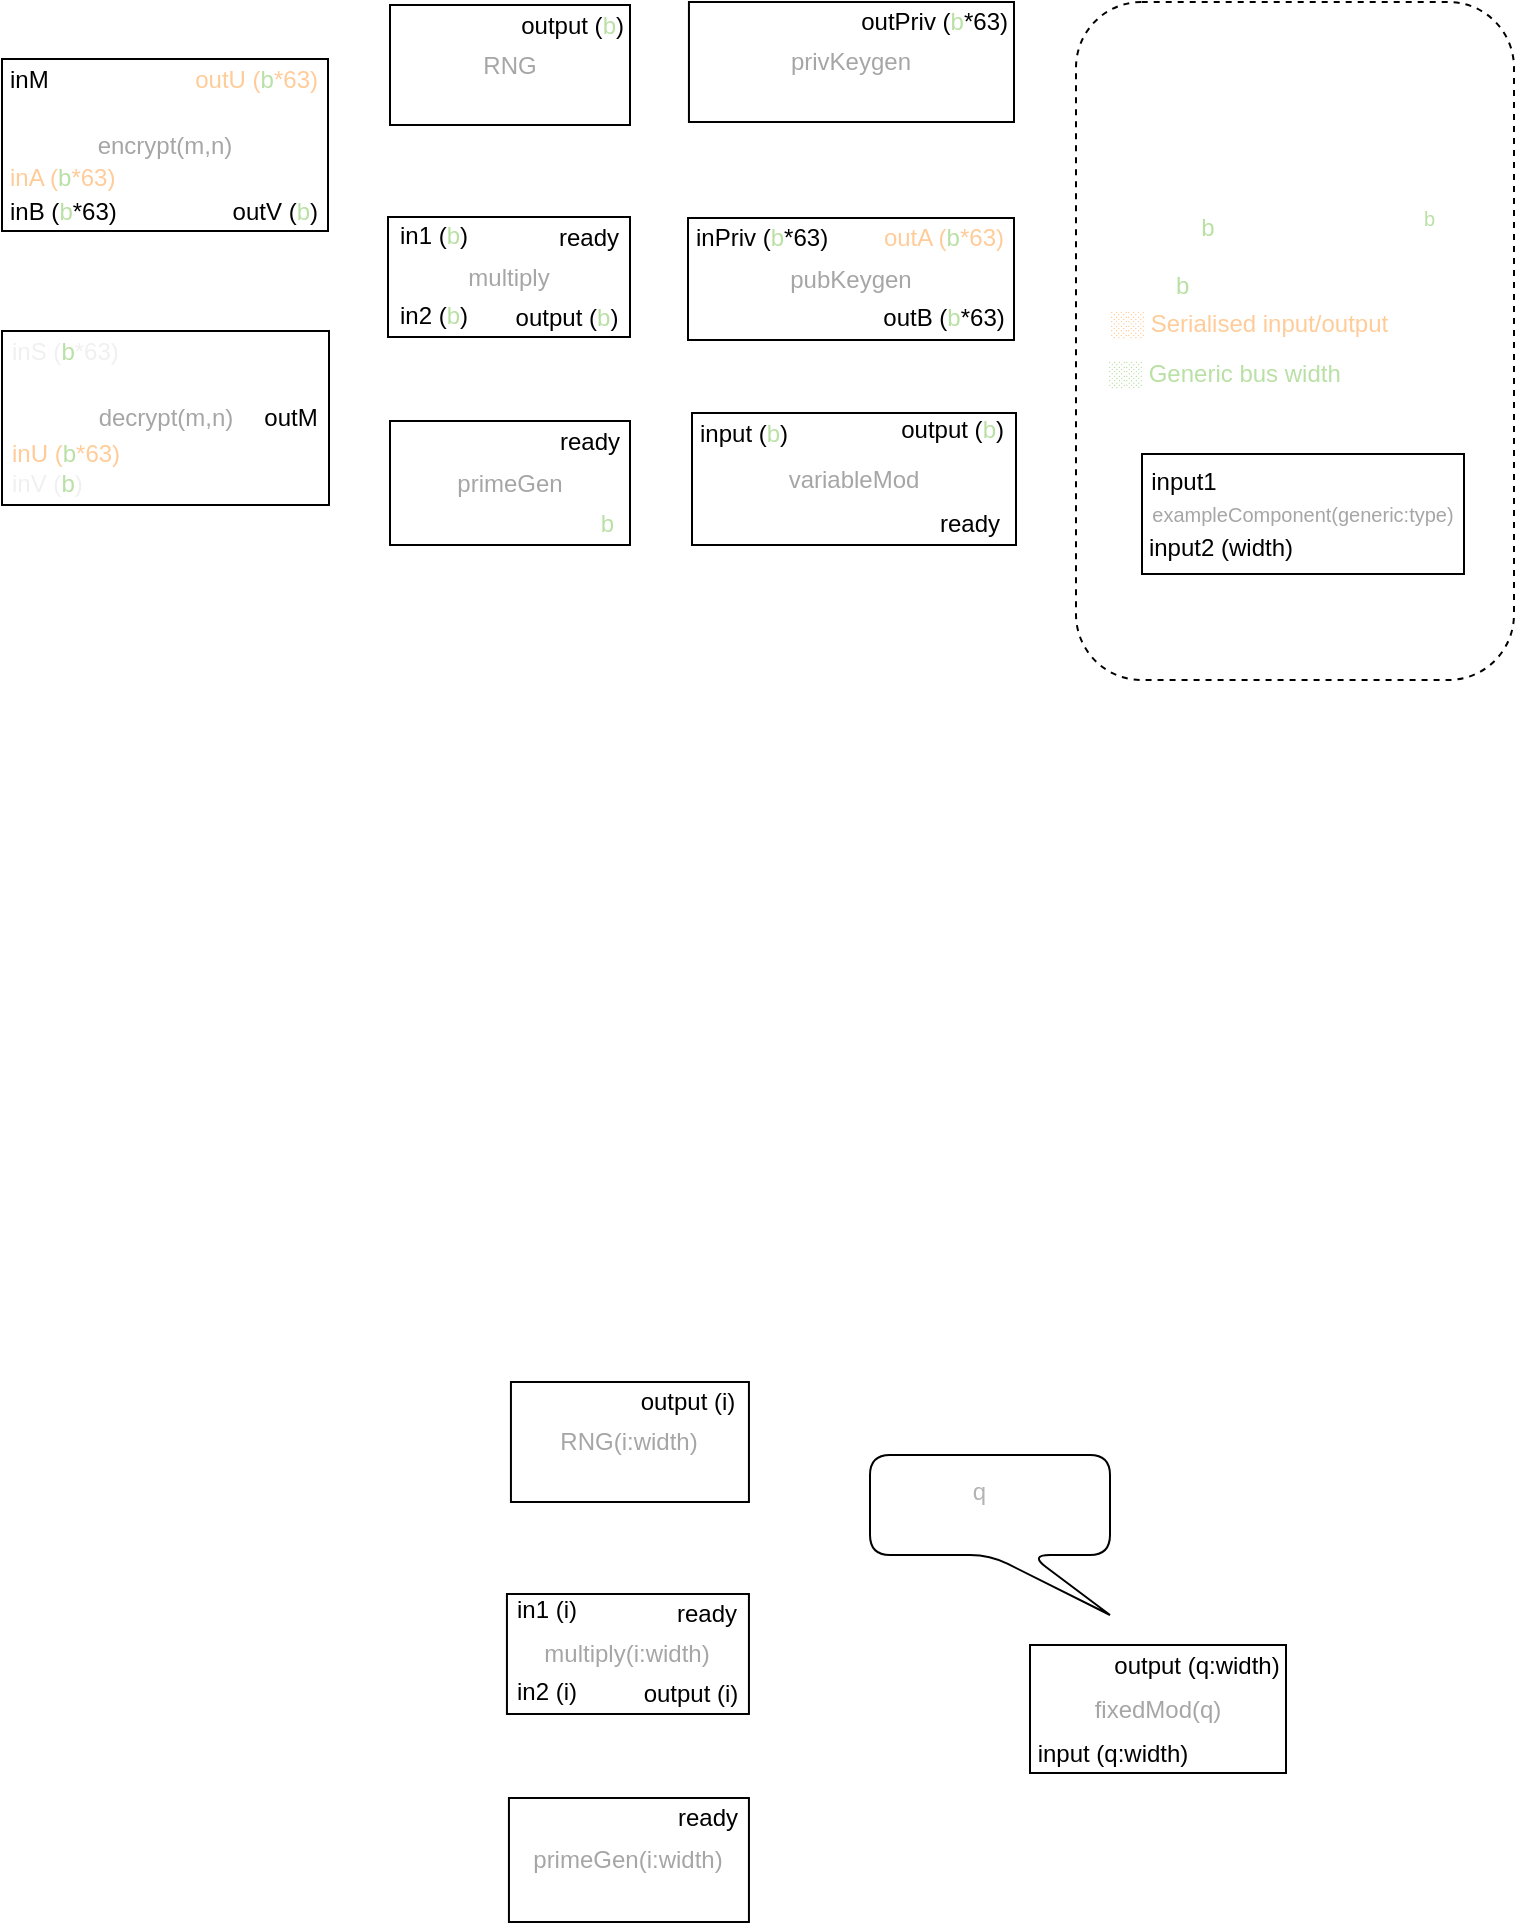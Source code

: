 <mxfile compressed="false" version="15.3.8" type="device">
  <diagram id="Qa77dYHcRy5dU1d4dy6T" name="Page-1">
    <mxGraphModel dx="1278" dy="995" grid="0" gridSize="10" guides="1" tooltips="1" connect="1" arrows="1" fold="1" page="1" pageScale="1" pageWidth="850" pageHeight="1100" math="0" shadow="0">
      <root>
        <mxCell id="0" />
        <mxCell id="1" parent="0" />
        <mxCell id="z-ZfQAUh8bczPbL0wc4s-18" value="pubKeygen" style="rounded=0;whiteSpace=wrap;html=1;fontColor=#A6A6A6;" parent="1" vertex="1">
          <mxGeometry x="508" y="167" width="163" height="61" as="geometry" />
        </mxCell>
        <mxCell id="z-ZfQAUh8bczPbL0wc4s-19" value="&lt;div&gt;&lt;span&gt;inPriv (&lt;/span&gt;&lt;span style=&quot;color: rgb(185 , 224 , 165) ; text-align: right&quot;&gt;b&lt;/span&gt;&lt;span&gt;*63&lt;/span&gt;&lt;span&gt;)&lt;/span&gt;&lt;/div&gt;" style="text;html=1;strokeColor=none;fillColor=none;align=left;verticalAlign=middle;whiteSpace=wrap;rounded=0;" parent="1" vertex="1">
          <mxGeometry x="510" y="167" width="75" height="20" as="geometry" />
        </mxCell>
        <mxCell id="z-ZfQAUh8bczPbL0wc4s-27" value="&lt;div style=&quot;text-align: left&quot;&gt;&lt;span&gt;outB (&lt;/span&gt;&lt;span style=&quot;color: rgb(185 , 224 , 165) ; text-align: right&quot;&gt;b&lt;/span&gt;&lt;span&gt;*63)&lt;/span&gt;&lt;/div&gt;" style="text;html=1;strokeColor=none;fillColor=none;align=center;verticalAlign=middle;whiteSpace=wrap;rounded=0;" parent="1" vertex="1">
          <mxGeometry x="603" y="207" width="66" height="20" as="geometry" />
        </mxCell>
        <mxCell id="z-ZfQAUh8bczPbL0wc4s-21" value="fixedMod(q)" style="rounded=0;whiteSpace=wrap;html=1;fontColor=#A6A6A6;" parent="1" vertex="1">
          <mxGeometry x="679" y="880.5" width="128" height="64" as="geometry" />
        </mxCell>
        <mxCell id="z-ZfQAUh8bczPbL0wc4s-24" value="output (q:width)" style="text;html=1;align=center;verticalAlign=middle;resizable=0;points=[];autosize=1;strokeColor=none;fillColor=none;" parent="1" vertex="1">
          <mxGeometry x="715" y="881.5" width="93" height="18" as="geometry" />
        </mxCell>
        <mxCell id="z-ZfQAUh8bczPbL0wc4s-62" value="input (q:width)" style="text;html=1;strokeColor=none;fillColor=none;align=center;verticalAlign=middle;whiteSpace=wrap;rounded=0;" parent="1" vertex="1">
          <mxGeometry x="679" y="924.5" width="83" height="20" as="geometry" />
        </mxCell>
        <mxCell id="z-ZfQAUh8bczPbL0wc4s-49" value="decrypt(m,n)" style="rounded=0;whiteSpace=wrap;html=1;fontColor=#A6A6A6;" parent="1" vertex="1">
          <mxGeometry x="165" y="223.5" width="163.5" height="87" as="geometry" />
        </mxCell>
        <mxCell id="z-ZfQAUh8bczPbL0wc4s-65" value="outM" style="text;html=1;align=center;verticalAlign=middle;resizable=0;points=[];autosize=1;strokeColor=none;fillColor=none;" parent="1" vertex="1">
          <mxGeometry x="288.5" y="257" width="40" height="20" as="geometry" />
        </mxCell>
        <mxCell id="z-ZfQAUh8bczPbL0wc4s-48" value="encrypt(m,n)" style="rounded=0;whiteSpace=wrap;html=1;fontColor=#A6A6A6;" parent="1" vertex="1">
          <mxGeometry x="165" y="87.5" width="163" height="86" as="geometry" />
        </mxCell>
        <mxCell id="z-ZfQAUh8bczPbL0wc4s-50" value="&lt;span style=&quot;color: rgb(255, 204, 153);&quot;&gt;inA (&lt;/span&gt;&lt;span style=&quot;color: rgb(185, 224, 165);&quot;&gt;b&lt;/span&gt;&lt;span style=&quot;color: rgb(255, 204, 153);&quot;&gt;*63)&lt;/span&gt;" style="text;html=1;strokeColor=none;fillColor=none;align=left;verticalAlign=middle;whiteSpace=wrap;rounded=0;" parent="1" vertex="1">
          <mxGeometry x="167" y="137" width="72" height="20" as="geometry" />
        </mxCell>
        <mxCell id="z-ZfQAUh8bczPbL0wc4s-51" value="inB (&lt;span style=&quot;color: rgb(185, 224, 165);&quot;&gt;b&lt;/span&gt;*63)" style="text;html=1;strokeColor=none;fillColor=none;align=left;verticalAlign=middle;whiteSpace=wrap;rounded=0;" parent="1" vertex="1">
          <mxGeometry x="167" y="153.5" width="61" height="20" as="geometry" />
        </mxCell>
        <mxCell id="z-ZfQAUh8bczPbL0wc4s-52" value="inM" style="text;html=1;align=left;verticalAlign=middle;resizable=0;points=[];autosize=1;strokeColor=none;fillColor=none;" parent="1" vertex="1">
          <mxGeometry x="167" y="87.5" width="30" height="20" as="geometry" />
        </mxCell>
        <mxCell id="z-ZfQAUh8bczPbL0wc4s-53" value="&lt;span style=&quot;color: rgb(255 , 204 , 153)&quot;&gt;outU (&lt;/span&gt;&lt;span style=&quot;color: rgb(185 , 224 , 165)&quot;&gt;b&lt;/span&gt;&lt;span style=&quot;color: rgb(255 , 204 , 153)&quot;&gt;*63)&lt;/span&gt;&lt;span style=&quot;color: rgb(255 , 204 , 153)&quot;&gt;&lt;br&gt;&lt;/span&gt;" style="text;html=1;align=right;verticalAlign=middle;resizable=0;points=[];autosize=1;strokeColor=none;fillColor=none;" parent="1" vertex="1">
          <mxGeometry x="253" y="88.5" width="71" height="18" as="geometry" />
        </mxCell>
        <mxCell id="z-ZfQAUh8bczPbL0wc4s-54" value="outV (&lt;span style=&quot;color: rgb(185, 224, 165);&quot;&gt;b&lt;/span&gt;)" style="text;html=1;align=right;verticalAlign=middle;resizable=0;points=[];autosize=1;strokeColor=none;fillColor=none;" parent="1" vertex="1">
          <mxGeometry x="271" y="154.5" width="53" height="18" as="geometry" />
        </mxCell>
        <mxCell id="z-ZfQAUh8bczPbL0wc4s-20" value="privKeygen" style="rounded=0;whiteSpace=wrap;html=1;fontColor=#A6A6A6;" parent="1" vertex="1">
          <mxGeometry x="508.47" y="59" width="162.53" height="60" as="geometry" />
        </mxCell>
        <mxCell id="z-ZfQAUh8bczPbL0wc4s-26" value="&lt;div style=&quot;&quot;&gt;outPriv (&lt;font color=&quot;#b9e0a5&quot;&gt;b&lt;/font&gt;*63)&lt;/div&gt;" style="text;html=1;strokeColor=none;fillColor=none;align=right;verticalAlign=middle;whiteSpace=wrap;rounded=0;" parent="1" vertex="1">
          <mxGeometry x="582" y="58.5" width="88" height="20" as="geometry" />
        </mxCell>
        <mxCell id="z-ZfQAUh8bczPbL0wc4s-1" value="RNG(i:width)" style="rounded=0;whiteSpace=wrap;html=1;fontColor=#A6A6A6;" parent="1" vertex="1">
          <mxGeometry x="419.47" y="749" width="119" height="60" as="geometry" />
        </mxCell>
        <mxCell id="z-ZfQAUh8bczPbL0wc4s-4" value="output (i)" style="text;html=1;strokeColor=none;fillColor=none;align=center;verticalAlign=middle;whiteSpace=wrap;rounded=0;" parent="1" vertex="1">
          <mxGeometry x="477.47" y="749" width="62" height="20" as="geometry" />
        </mxCell>
        <mxCell id="z-ZfQAUh8bczPbL0wc4s-37" value="primeGen(i:width)" style="whiteSpace=wrap;html=1;fontColor=#A6A6A6;" parent="1" vertex="1">
          <mxGeometry x="418.47" y="957" width="120" height="62" as="geometry" />
        </mxCell>
        <mxCell id="z-ZfQAUh8bczPbL0wc4s-38" value="ready" style="text;html=1;strokeColor=none;fillColor=none;align=center;verticalAlign=middle;whiteSpace=wrap;rounded=0;" parent="1" vertex="1">
          <mxGeometry x="498.47" y="957" width="40" height="20" as="geometry" />
        </mxCell>
        <mxCell id="z-ZfQAUh8bczPbL0wc4s-9" value="multiply(i:width)" style="rounded=0;whiteSpace=wrap;html=1;container=0;fontColor=#A6A6A6;" parent="1" vertex="1">
          <mxGeometry x="417.47" y="855" width="121" height="60" as="geometry" />
        </mxCell>
        <mxCell id="z-ZfQAUh8bczPbL0wc4s-13" value="in1 (i)" style="text;html=1;align=center;verticalAlign=middle;resizable=0;points=[];autosize=1;strokeColor=none;fillColor=none;container=0;" parent="1" vertex="1">
          <mxGeometry x="417.47" y="854" width="40" height="18" as="geometry" />
        </mxCell>
        <mxCell id="z-ZfQAUh8bczPbL0wc4s-14" value="output (i)" style="text;html=1;strokeColor=none;fillColor=none;align=center;verticalAlign=middle;whiteSpace=wrap;rounded=0;container=0;" parent="1" vertex="1">
          <mxGeometry x="481.47" y="895" width="57" height="20" as="geometry" />
        </mxCell>
        <mxCell id="z-ZfQAUh8bczPbL0wc4s-15" value="in2 (i)" style="text;html=1;align=center;verticalAlign=middle;resizable=0;points=[];autosize=1;strokeColor=none;fillColor=none;container=0;" parent="1" vertex="1">
          <mxGeometry x="417.47" y="895" width="40" height="18" as="geometry" />
        </mxCell>
        <mxCell id="z-ZfQAUh8bczPbL0wc4s-16" value="ready" style="text;html=1;align=center;verticalAlign=middle;resizable=0;points=[];autosize=1;strokeColor=none;fillColor=none;container=0;" parent="1" vertex="1">
          <mxGeometry x="492.47" y="855" width="50" height="20" as="geometry" />
        </mxCell>
        <mxCell id="HXlSVpTfHzc4MRkyUJ3o-3" value="output (i)" style="text;html=1;strokeColor=none;fillColor=none;align=center;verticalAlign=middle;whiteSpace=wrap;rounded=0;fontColor=#FFFFFF;" parent="1" vertex="1">
          <mxGeometry x="482.47" y="999" width="55" height="20" as="geometry" />
        </mxCell>
        <mxCell id="HXlSVpTfHzc4MRkyUJ3o-5" value="&lt;h1 style=&quot;text-align: left&quot;&gt;&lt;br&gt;&lt;/h1&gt;" style="rounded=1;whiteSpace=wrap;html=1;fontColor=#FFFFFF;glass=0;shadow=0;sketch=0;spacing=10;spacingTop=-5;dashed=1;" parent="1" vertex="1">
          <mxGeometry x="702" y="59" width="219" height="339" as="geometry" />
        </mxCell>
        <mxCell id="HXlSVpTfHzc4MRkyUJ3o-7" value="&lt;h1 style=&quot;text-align: left&quot;&gt;&lt;br&gt;&lt;/h1&gt;" style="text;html=1;strokeColor=none;fillColor=none;align=center;verticalAlign=middle;whiteSpace=wrap;rounded=0;shadow=0;glass=0;dashed=1;sketch=0;fontColor=#FFFFFF;" parent="1" vertex="1">
          <mxGeometry x="713" y="105" width="204" height="55" as="geometry" />
        </mxCell>
        <mxCell id="HXlSVpTfHzc4MRkyUJ3o-8" value="&lt;h1 style=&quot;text-align: left&quot;&gt;Note&lt;/h1&gt;" style="text;html=1;align=center;verticalAlign=middle;resizable=0;points=[];autosize=1;strokeColor=none;fillColor=none;fontColor=#FFFFFF;" parent="1" vertex="1">
          <mxGeometry x="712" y="79" width="63" height="50" as="geometry" />
        </mxCell>
        <mxCell id="HXlSVpTfHzc4MRkyUJ3o-10" value="All components can connect to&lt;br&gt;* CLK (1) - clock source&lt;br&gt;* RST (1) - reset on high&lt;font color=&quot;#b3b3b3&quot;&gt;&lt;br&gt;&lt;/font&gt;* sizeM (&lt;span style=&quot;color: rgb(185 , 224 , 165)&quot;&gt;b&lt;/span&gt;) - Size of M (max 2&lt;span style=&quot;color: rgb(185 , 224 , 165)&quot;&gt;&lt;sup&gt;b&lt;/sup&gt;&lt;/span&gt;-1)&lt;br&gt;* sizeN (6) - Size of N (max 63)&lt;br&gt;* inQ (&lt;span style=&quot;color: rgb(185 , 224 , 165)&quot;&gt;b&lt;/span&gt;)&lt;font color=&quot;#b3b3b3&quot;&gt;&lt;br&gt;&lt;/font&gt;" style="text;html=1;strokeColor=none;fillColor=none;align=left;verticalAlign=middle;whiteSpace=wrap;rounded=0;shadow=0;glass=0;dashed=1;sketch=0;fontColor=#FFFFFF;" parent="1" vertex="1">
          <mxGeometry x="716" y="119.5" width="195" height="86.5" as="geometry" />
        </mxCell>
        <mxCell id="HXlSVpTfHzc4MRkyUJ3o-17" value="" style="group;" parent="1" vertex="1" connectable="0">
          <mxGeometry x="735" y="285" width="161" height="60" as="geometry" />
        </mxCell>
        <mxCell id="HXlSVpTfHzc4MRkyUJ3o-11" value="&lt;span style=&quot;color: rgb(166 , 166 , 166)&quot;&gt;&lt;font style=&quot;font-size: 10px&quot;&gt;exampleComponent(generic:type)&lt;/font&gt;&lt;/span&gt;" style="rounded=0;whiteSpace=wrap;html=1;shadow=0;glass=0;sketch=0;fontColor=#FFFFFF;align=center;" parent="HXlSVpTfHzc4MRkyUJ3o-17" vertex="1">
          <mxGeometry width="161" height="60" as="geometry" />
        </mxCell>
        <mxCell id="HXlSVpTfHzc4MRkyUJ3o-13" value="input1" style="text;html=1;strokeColor=none;fillColor=none;align=center;verticalAlign=middle;whiteSpace=wrap;rounded=0;" parent="HXlSVpTfHzc4MRkyUJ3o-17" vertex="1">
          <mxGeometry x="3" y="4" width="36" height="20" as="geometry" />
        </mxCell>
        <mxCell id="HXlSVpTfHzc4MRkyUJ3o-14" value="input2 (width)" style="text;html=1;strokeColor=none;fillColor=none;align=center;verticalAlign=middle;whiteSpace=wrap;rounded=0;" parent="HXlSVpTfHzc4MRkyUJ3o-17" vertex="1">
          <mxGeometry x="2" y="37" width="75" height="20" as="geometry" />
        </mxCell>
        <mxCell id="HXlSVpTfHzc4MRkyUJ3o-16" value="output1" style="text;html=1;strokeColor=none;fillColor=none;align=center;verticalAlign=middle;whiteSpace=wrap;rounded=0;shadow=0;glass=0;sketch=0;fontColor=#FFFFFF;" parent="HXlSVpTfHzc4MRkyUJ3o-17" vertex="1">
          <mxGeometry x="115" y="4" width="40" height="20" as="geometry" />
        </mxCell>
        <mxCell id="HXlSVpTfHzc4MRkyUJ3o-18" value="variableMod" style="rounded=0;whiteSpace=wrap;html=1;fontColor=#A6A6A6;" parent="1" vertex="1">
          <mxGeometry x="510" y="264.5" width="162" height="66" as="geometry" />
        </mxCell>
        <mxCell id="HXlSVpTfHzc4MRkyUJ3o-19" value="output (&lt;span style=&quot;color: rgb(185, 224, 165);&quot;&gt;b&lt;/span&gt;)" style="text;html=1;align=right;verticalAlign=middle;resizable=0;points=[];autosize=1;strokeColor=none;fillColor=none;" parent="1" vertex="1">
          <mxGeometry x="606" y="263.5" width="61" height="18" as="geometry" />
        </mxCell>
        <mxCell id="HXlSVpTfHzc4MRkyUJ3o-21" value="input (&lt;span style=&quot;color: rgb(185, 224, 165);&quot;&gt;b&lt;/span&gt;)" style="text;html=1;strokeColor=none;fillColor=none;align=left;verticalAlign=middle;whiteSpace=wrap;rounded=0;" parent="1" vertex="1">
          <mxGeometry x="512" y="265" width="54" height="20" as="geometry" />
        </mxCell>
        <mxCell id="HXlSVpTfHzc4MRkyUJ3o-24" value="Generic &lt;font color=&quot;#b3b3b3&quot;&gt;q&lt;/font&gt; is the actual divisor" style="shape=callout;whiteSpace=wrap;html=1;perimeter=calloutPerimeter;rounded=1;shadow=0;glass=0;sketch=0;fontColor=#FFFFFF;align=left;position2=1;spacing=6;" parent="1" vertex="1">
          <mxGeometry x="599" y="785.5" width="120" height="80" as="geometry" />
        </mxCell>
        <mxCell id="HXlSVpTfHzc4MRkyUJ3o-25" value="&lt;font color=&quot;#f0f0f0&quot; face=&quot;helvetica&quot;&gt;inS (&lt;/font&gt;&lt;font color=&quot;#b9e0a5&quot;&gt;b&lt;/font&gt;&lt;span style=&quot;color: rgb(240 , 240 , 240)&quot;&gt;*63&lt;/span&gt;&lt;span style=&quot;color: rgb(240 , 240 , 240) ; font-family: &amp;#34;helvetica&amp;#34;&quot;&gt;)&lt;/span&gt;" style="text;html=1;strokeColor=none;fillColor=none;align=left;verticalAlign=middle;whiteSpace=wrap;rounded=0;shadow=0;glass=0;sketch=0;fontColor=#FFFFFF;" parent="1" vertex="1">
          <mxGeometry x="168" y="223.5" width="57" height="20" as="geometry" />
        </mxCell>
        <mxCell id="HXlSVpTfHzc4MRkyUJ3o-26" value="&lt;span style=&quot;color: rgb(240 , 240 , 240)&quot;&gt;inV (&lt;/span&gt;&lt;span style=&quot;color: rgb(185 , 224 , 165)&quot;&gt;b&lt;/span&gt;&lt;span style=&quot;color: rgb(240 , 240 , 240)&quot;&gt;)&lt;/span&gt;" style="text;html=1;strokeColor=none;fillColor=none;align=left;verticalAlign=middle;whiteSpace=wrap;rounded=0;shadow=0;glass=0;sketch=0;fontColor=#FFFFFF;" parent="1" vertex="1">
          <mxGeometry x="168" y="289.5" width="47" height="20" as="geometry" />
        </mxCell>
        <mxCell id="HXlSVpTfHzc4MRkyUJ3o-27" value="&lt;span style=&quot;color: rgb(255 , 204 , 153)&quot;&gt;inU (&lt;/span&gt;&lt;span style=&quot;color: rgb(185 , 224 , 165)&quot;&gt;b&lt;/span&gt;&lt;span style=&quot;color: rgb(255 , 204 , 153)&quot;&gt;*63)&lt;/span&gt;&lt;span style=&quot;color: rgb(255 , 204 , 153)&quot;&gt;&lt;br&gt;&lt;/span&gt;" style="text;html=1;strokeColor=none;fillColor=none;align=left;verticalAlign=middle;whiteSpace=wrap;rounded=0;shadow=0;glass=0;sketch=0;fontColor=#FFFFFF;" parent="1" vertex="1">
          <mxGeometry x="168" y="274.5" width="71" height="20" as="geometry" />
        </mxCell>
        <mxCell id="HXlSVpTfHzc4MRkyUJ3o-31" value="RNG" style="rounded=0;whiteSpace=wrap;html=1;fontColor=#A6A6A6;" parent="1" vertex="1">
          <mxGeometry x="359" y="60.5" width="120" height="60" as="geometry" />
        </mxCell>
        <mxCell id="HXlSVpTfHzc4MRkyUJ3o-32" value="output (&lt;span style=&quot;color: rgb(185, 224, 165);&quot;&gt;b&lt;/span&gt;)" style="text;html=1;strokeColor=none;fillColor=none;align=right;verticalAlign=middle;whiteSpace=wrap;rounded=0;" parent="1" vertex="1">
          <mxGeometry x="416" y="60.5" width="62" height="20" as="geometry" />
        </mxCell>
        <mxCell id="HXlSVpTfHzc4MRkyUJ3o-33" value="primeGen" style="whiteSpace=wrap;html=1;fontColor=#A6A6A6;" parent="1" vertex="1">
          <mxGeometry x="359" y="268.5" width="120" height="62" as="geometry" />
        </mxCell>
        <mxCell id="HXlSVpTfHzc4MRkyUJ3o-34" value="ready" style="text;html=1;strokeColor=none;fillColor=none;align=center;verticalAlign=middle;whiteSpace=wrap;rounded=0;" parent="1" vertex="1">
          <mxGeometry x="439" y="268.5" width="40" height="20" as="geometry" />
        </mxCell>
        <mxCell id="HXlSVpTfHzc4MRkyUJ3o-35" value="multiply" style="rounded=0;whiteSpace=wrap;html=1;container=0;fontColor=#A6A6A6;" parent="1" vertex="1">
          <mxGeometry x="358" y="166.5" width="121" height="60" as="geometry" />
        </mxCell>
        <mxCell id="HXlSVpTfHzc4MRkyUJ3o-36" value="in1 (&lt;span style=&quot;color: rgb(185, 224, 165);&quot;&gt;b&lt;/span&gt;)" style="text;html=1;align=left;verticalAlign=middle;resizable=0;points=[];autosize=1;strokeColor=none;fillColor=none;container=0;" parent="1" vertex="1">
          <mxGeometry x="362" y="166.5" width="44" height="18" as="geometry" />
        </mxCell>
        <mxCell id="HXlSVpTfHzc4MRkyUJ3o-37" value="output (&lt;span style=&quot;color: rgb(185 , 224 , 165) ; text-align: left&quot;&gt;b&lt;/span&gt;)" style="text;html=1;strokeColor=none;fillColor=none;align=center;verticalAlign=middle;whiteSpace=wrap;rounded=0;container=0;" parent="1" vertex="1">
          <mxGeometry x="416" y="206.5" width="63" height="20" as="geometry" />
        </mxCell>
        <mxCell id="HXlSVpTfHzc4MRkyUJ3o-38" value="in2 (&lt;span style=&quot;color: rgb(185, 224, 165);&quot;&gt;b&lt;/span&gt;)" style="text;html=1;align=left;verticalAlign=middle;resizable=0;points=[];autosize=1;strokeColor=none;fillColor=none;container=0;" parent="1" vertex="1">
          <mxGeometry x="362" y="207" width="44" height="18" as="geometry" />
        </mxCell>
        <mxCell id="HXlSVpTfHzc4MRkyUJ3o-39" value="ready" style="text;html=1;align=center;verticalAlign=middle;resizable=0;points=[];autosize=1;strokeColor=none;fillColor=none;container=0;" parent="1" vertex="1">
          <mxGeometry x="433" y="166.5" width="50" height="20" as="geometry" />
        </mxCell>
        <mxCell id="HXlSVpTfHzc4MRkyUJ3o-40" value="output (&lt;span style=&quot;color: rgb(185, 224, 165);&quot;&gt;b&lt;/span&gt;)" style="text;html=1;strokeColor=none;fillColor=none;align=right;verticalAlign=middle;whiteSpace=wrap;rounded=0;fontColor=#FFFFFF;" parent="1" vertex="1">
          <mxGeometry x="411.47" y="309.5" width="66" height="20" as="geometry" />
        </mxCell>
        <mxCell id="HXlSVpTfHzc4MRkyUJ3o-43" value="&lt;span style=&quot;color: rgb(255 , 204 , 153)&quot;&gt;░&lt;/span&gt;&lt;font color=&quot;#ffcc99&quot;&gt;░ Serialised input/output&lt;/font&gt;" style="text;html=1;strokeColor=none;fillColor=none;align=left;verticalAlign=middle;whiteSpace=wrap;rounded=0;shadow=0;glass=0;dashed=1;sketch=0;fontColor=#FFE6CC;" parent="1" vertex="1">
          <mxGeometry x="717" y="200" width="195" height="39.5" as="geometry" />
        </mxCell>
        <mxCell id="-EpJpmkHCdFSuozQQgCk-1" value="ready" style="text;html=1;strokeColor=none;fillColor=none;align=center;verticalAlign=middle;whiteSpace=wrap;rounded=0;" parent="1" vertex="1">
          <mxGeometry x="629" y="309.5" width="40" height="20" as="geometry" />
        </mxCell>
        <mxCell id="cVl16DiJu5NXCzb-iIRU-3" value="&lt;span&gt;░&lt;/span&gt;&lt;font&gt;░ Generic bus width&lt;/font&gt;" style="text;html=1;strokeColor=none;fillColor=none;align=left;verticalAlign=middle;whiteSpace=wrap;rounded=0;shadow=0;glass=0;dashed=1;sketch=0;fontColor=#B9E0A5;" parent="1" vertex="1">
          <mxGeometry x="716" y="225" width="195" height="39.5" as="geometry" />
        </mxCell>
        <mxCell id="cVl16DiJu5NXCzb-iIRU-4" value="&lt;span style=&quot;color: rgb(255 , 204 , 153)&quot;&gt;outA (&lt;/span&gt;&lt;span style=&quot;color: rgb(185 , 224 , 165)&quot;&gt;b&lt;/span&gt;&lt;span style=&quot;color: rgb(255 , 204 , 153)&quot;&gt;*63)&lt;/span&gt;&lt;span style=&quot;color: rgb(255 , 204 , 153)&quot;&gt;&lt;br&gt;&lt;/span&gt;" style="text;html=1;strokeColor=none;fillColor=none;align=right;verticalAlign=middle;whiteSpace=wrap;rounded=0;shadow=0;glass=0;sketch=0;fontColor=#FFFFFF;" parent="1" vertex="1">
          <mxGeometry x="597" y="167" width="71" height="20" as="geometry" />
        </mxCell>
      </root>
    </mxGraphModel>
  </diagram>
</mxfile>
